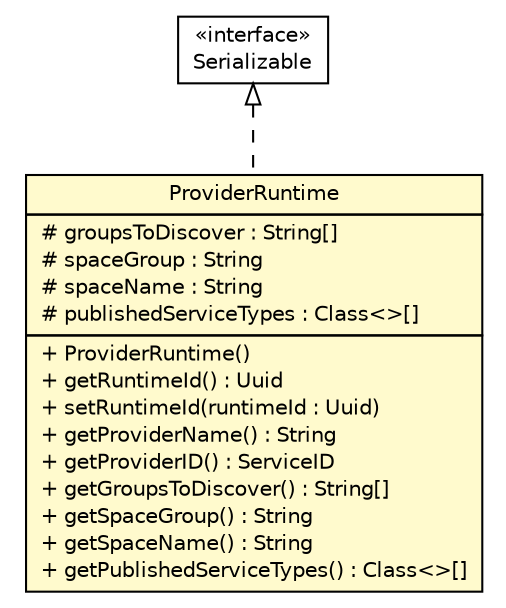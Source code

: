 #!/usr/local/bin/dot
#
# Class diagram 
# Generated by UMLGraph version R5_6 (http://www.umlgraph.org/)
#

digraph G {
	edge [fontname="Helvetica",fontsize=10,labelfontname="Helvetica",labelfontsize=10];
	node [fontname="Helvetica",fontsize=10,shape=plaintext];
	nodesep=0.25;
	ranksep=0.5;
	// sorcer.core.provider.ProviderRuntime
	c363959 [label=<<table title="sorcer.core.provider.ProviderRuntime" border="0" cellborder="1" cellspacing="0" cellpadding="2" port="p" bgcolor="lemonChiffon" href="./ProviderRuntime.html">
		<tr><td><table border="0" cellspacing="0" cellpadding="1">
<tr><td align="center" balign="center"> ProviderRuntime </td></tr>
		</table></td></tr>
		<tr><td><table border="0" cellspacing="0" cellpadding="1">
<tr><td align="left" balign="left"> # groupsToDiscover : String[] </td></tr>
<tr><td align="left" balign="left"> # spaceGroup : String </td></tr>
<tr><td align="left" balign="left"> # spaceName : String </td></tr>
<tr><td align="left" balign="left"> # publishedServiceTypes : Class&lt;&gt;[] </td></tr>
		</table></td></tr>
		<tr><td><table border="0" cellspacing="0" cellpadding="1">
<tr><td align="left" balign="left"> + ProviderRuntime() </td></tr>
<tr><td align="left" balign="left"> + getRuntimeId() : Uuid </td></tr>
<tr><td align="left" balign="left"> + setRuntimeId(runtimeId : Uuid) </td></tr>
<tr><td align="left" balign="left"> + getProviderName() : String </td></tr>
<tr><td align="left" balign="left"> + getProviderID() : ServiceID </td></tr>
<tr><td align="left" balign="left"> + getGroupsToDiscover() : String[] </td></tr>
<tr><td align="left" balign="left"> + getSpaceGroup() : String </td></tr>
<tr><td align="left" balign="left"> + getSpaceName() : String </td></tr>
<tr><td align="left" balign="left"> + getPublishedServiceTypes() : Class&lt;&gt;[] </td></tr>
		</table></td></tr>
		</table>>, URL="./ProviderRuntime.html", fontname="Helvetica", fontcolor="black", fontsize=10.0];
	//sorcer.core.provider.ProviderRuntime implements java.io.Serializable
	c364508:p -> c363959:p [dir=back,arrowtail=empty,style=dashed];
	// java.io.Serializable
	c364508 [label=<<table title="java.io.Serializable" border="0" cellborder="1" cellspacing="0" cellpadding="2" port="p" href="http://docs.oracle.com/javase/7/docs/api/java/io/Serializable.html">
		<tr><td><table border="0" cellspacing="0" cellpadding="1">
<tr><td align="center" balign="center"> &#171;interface&#187; </td></tr>
<tr><td align="center" balign="center"> Serializable </td></tr>
		</table></td></tr>
		</table>>, URL="http://docs.oracle.com/javase/7/docs/api/java/io/Serializable.html", fontname="Helvetica", fontcolor="black", fontsize=10.0];
}

